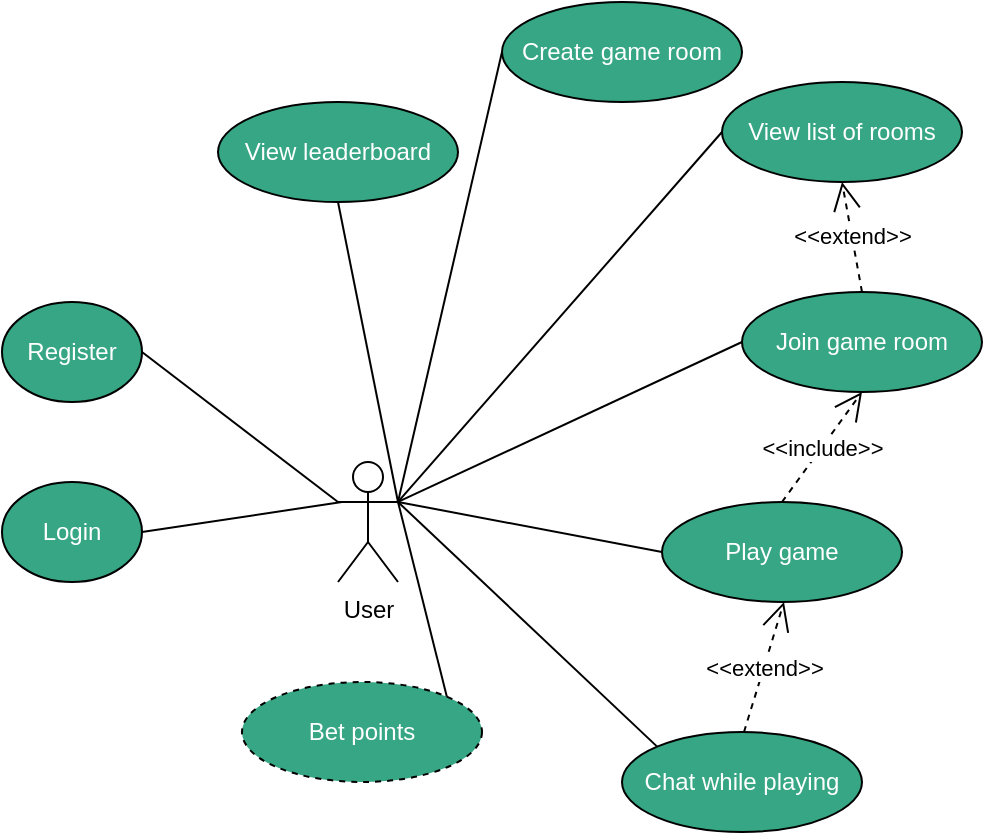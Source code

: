 <mxfile version="11.1.4" type="device"><diagram id="O88XMeDqq2lCSAqmIab2" name="Page-1"><mxGraphModel dx="817" dy="468" grid="1" gridSize="10" guides="1" tooltips="1" connect="1" arrows="1" fold="1" page="1" pageScale="1" pageWidth="827" pageHeight="1169" math="0" shadow="0"><root><mxCell id="0"/><mxCell id="1" parent="0"/><mxCell id="FgoqAd09HjwdvPy26GDK-1" value="User" style="shape=umlActor;verticalLabelPosition=bottom;labelBackgroundColor=#ffffff;verticalAlign=top;html=1;outlineConnect=0;" vertex="1" parent="1"><mxGeometry x="378" y="390" width="30" height="60" as="geometry"/></mxCell><mxCell id="FgoqAd09HjwdvPy26GDK-3" value="Login" style="ellipse;whiteSpace=wrap;html=1;fillColor=#37A684;fontColor=#FFFFFF;" vertex="1" parent="1"><mxGeometry x="210" y="400" width="70" height="50" as="geometry"/></mxCell><mxCell id="FgoqAd09HjwdvPy26GDK-5" value="Register" style="ellipse;whiteSpace=wrap;html=1;fillColor=#37A684;fontColor=#FFFFFF;" vertex="1" parent="1"><mxGeometry x="210" y="310" width="70" height="50" as="geometry"/></mxCell><mxCell id="FgoqAd09HjwdvPy26GDK-6" value="View list of rooms" style="ellipse;whiteSpace=wrap;html=1;fillColor=#37A684;fontColor=#FFFFFF;" vertex="1" parent="1"><mxGeometry x="570" y="200" width="120" height="50" as="geometry"/></mxCell><mxCell id="FgoqAd09HjwdvPy26GDK-8" value="Create game room" style="ellipse;whiteSpace=wrap;html=1;fillColor=#37A684;fontColor=#FFFFFF;" vertex="1" parent="1"><mxGeometry x="460" y="160" width="120" height="50" as="geometry"/></mxCell><mxCell id="FgoqAd09HjwdvPy26GDK-10" value="Join game room" style="ellipse;whiteSpace=wrap;html=1;fillColor=#37A684;fontColor=#FFFFFF;" vertex="1" parent="1"><mxGeometry x="580" y="305" width="120" height="50" as="geometry"/></mxCell><mxCell id="FgoqAd09HjwdvPy26GDK-12" value="Chat while playing" style="ellipse;whiteSpace=wrap;html=1;fillColor=#37A684;fontColor=#FFFFFF;" vertex="1" parent="1"><mxGeometry x="520" y="525" width="120" height="50" as="geometry"/></mxCell><mxCell id="FgoqAd09HjwdvPy26GDK-13" value="View leaderboard" style="ellipse;whiteSpace=wrap;html=1;fontColor=#FFFFFF;fillColor=#37A684;" vertex="1" parent="1"><mxGeometry x="318" y="210" width="120" height="50" as="geometry"/></mxCell><mxCell id="FgoqAd09HjwdvPy26GDK-14" value="Bet points" style="ellipse;whiteSpace=wrap;html=1;dashed=1;fillColor=#37A684;fontColor=#FFFFFF;" vertex="1" parent="1"><mxGeometry x="330" y="500" width="120" height="50" as="geometry"/></mxCell><mxCell id="FgoqAd09HjwdvPy26GDK-15" value="" style="endArrow=none;html=1;entryX=1;entryY=0.5;entryDx=0;entryDy=0;exitX=0;exitY=0.333;exitDx=0;exitDy=0;exitPerimeter=0;" edge="1" parent="1" source="FgoqAd09HjwdvPy26GDK-1" target="FgoqAd09HjwdvPy26GDK-5"><mxGeometry width="50" height="50" relative="1" as="geometry"><mxPoint x="290" y="390" as="sourcePoint"/><mxPoint x="340" y="340" as="targetPoint"/></mxGeometry></mxCell><mxCell id="FgoqAd09HjwdvPy26GDK-16" value="" style="endArrow=none;html=1;entryX=1;entryY=0.5;entryDx=0;entryDy=0;" edge="1" parent="1" target="FgoqAd09HjwdvPy26GDK-3"><mxGeometry width="50" height="50" relative="1" as="geometry"><mxPoint x="380" y="410" as="sourcePoint"/><mxPoint x="350" y="460" as="targetPoint"/></mxGeometry></mxCell><mxCell id="FgoqAd09HjwdvPy26GDK-17" value="" style="endArrow=none;html=1;exitX=1;exitY=0.333;exitDx=0;exitDy=0;exitPerimeter=0;entryX=0;entryY=0.5;entryDx=0;entryDy=0;" edge="1" parent="1" source="FgoqAd09HjwdvPy26GDK-1" target="FgoqAd09HjwdvPy26GDK-6"><mxGeometry width="50" height="50" relative="1" as="geometry"><mxPoint x="400" y="360" as="sourcePoint"/><mxPoint x="450" y="310" as="targetPoint"/></mxGeometry></mxCell><mxCell id="FgoqAd09HjwdvPy26GDK-18" value="" style="endArrow=none;html=1;exitX=1;exitY=0.333;exitDx=0;exitDy=0;exitPerimeter=0;entryX=0;entryY=0.5;entryDx=0;entryDy=0;" edge="1" parent="1" source="FgoqAd09HjwdvPy26GDK-1" target="FgoqAd09HjwdvPy26GDK-8"><mxGeometry width="50" height="50" relative="1" as="geometry"><mxPoint x="410" y="410" as="sourcePoint"/><mxPoint x="740" y="300" as="targetPoint"/></mxGeometry></mxCell><mxCell id="FgoqAd09HjwdvPy26GDK-19" value="" style="endArrow=none;html=1;exitX=1;exitY=0.333;exitDx=0;exitDy=0;exitPerimeter=0;entryX=0;entryY=0.5;entryDx=0;entryDy=0;" edge="1" parent="1" source="FgoqAd09HjwdvPy26GDK-1" target="FgoqAd09HjwdvPy26GDK-10"><mxGeometry width="50" height="50" relative="1" as="geometry"><mxPoint x="450" y="450" as="sourcePoint"/><mxPoint x="500" y="400" as="targetPoint"/></mxGeometry></mxCell><mxCell id="FgoqAd09HjwdvPy26GDK-20" value="" style="endArrow=none;html=1;exitX=1;exitY=0.333;exitDx=0;exitDy=0;exitPerimeter=0;entryX=0;entryY=0;entryDx=0;entryDy=0;" edge="1" parent="1" source="FgoqAd09HjwdvPy26GDK-1" target="FgoqAd09HjwdvPy26GDK-12"><mxGeometry width="50" height="50" relative="1" as="geometry"><mxPoint x="420" y="470" as="sourcePoint"/><mxPoint x="470" y="420" as="targetPoint"/></mxGeometry></mxCell><mxCell id="FgoqAd09HjwdvPy26GDK-21" value="" style="endArrow=none;html=1;entryX=0.5;entryY=1;entryDx=0;entryDy=0;exitX=1;exitY=0.333;exitDx=0;exitDy=0;exitPerimeter=0;" edge="1" parent="1" source="FgoqAd09HjwdvPy26GDK-1" target="FgoqAd09HjwdvPy26GDK-13"><mxGeometry width="50" height="50" relative="1" as="geometry"><mxPoint x="410" y="390" as="sourcePoint"/><mxPoint x="420" y="310" as="targetPoint"/></mxGeometry></mxCell><mxCell id="FgoqAd09HjwdvPy26GDK-22" value="" style="endArrow=none;html=1;entryX=1;entryY=0.333;entryDx=0;entryDy=0;entryPerimeter=0;exitX=1;exitY=0;exitDx=0;exitDy=0;" edge="1" parent="1" source="FgoqAd09HjwdvPy26GDK-14" target="FgoqAd09HjwdvPy26GDK-1"><mxGeometry width="50" height="50" relative="1" as="geometry"><mxPoint x="420" y="500" as="sourcePoint"/><mxPoint x="470" y="450" as="targetPoint"/></mxGeometry></mxCell><mxCell id="FgoqAd09HjwdvPy26GDK-23" value="Play game" style="ellipse;whiteSpace=wrap;html=1;fillColor=#37A684;fontColor=#FFFFFF;" vertex="1" parent="1"><mxGeometry x="540" y="410" width="120" height="50" as="geometry"/></mxCell><mxCell id="FgoqAd09HjwdvPy26GDK-24" value="" style="endArrow=none;html=1;fontColor=#FFFFFF;exitX=1;exitY=0.333;exitDx=0;exitDy=0;exitPerimeter=0;entryX=0;entryY=0.5;entryDx=0;entryDy=0;" edge="1" parent="1" source="FgoqAd09HjwdvPy26GDK-1" target="FgoqAd09HjwdvPy26GDK-23"><mxGeometry width="50" height="50" relative="1" as="geometry"><mxPoint x="410" y="410" as="sourcePoint"/><mxPoint x="520" y="410" as="targetPoint"/></mxGeometry></mxCell><mxCell id="FgoqAd09HjwdvPy26GDK-26" value="&amp;lt;&amp;lt;extend&amp;gt;&amp;gt;" style="endArrow=open;endSize=12;dashed=1;html=1;fontColor=#000000;exitX=0.5;exitY=0;exitDx=0;exitDy=0;entryX=0.5;entryY=1;entryDx=0;entryDy=0;" edge="1" parent="1"><mxGeometry width="160" relative="1" as="geometry"><mxPoint x="581" y="525" as="sourcePoint"/><mxPoint x="601" y="460" as="targetPoint"/></mxGeometry></mxCell><mxCell id="FgoqAd09HjwdvPy26GDK-27" value="&amp;lt;&amp;lt;extend&amp;gt;&amp;gt;" style="endArrow=open;endSize=12;dashed=1;html=1;fontColor=#000000;exitX=0.5;exitY=0;exitDx=0;exitDy=0;entryX=0.5;entryY=1;entryDx=0;entryDy=0;" edge="1" parent="1" source="FgoqAd09HjwdvPy26GDK-10" target="FgoqAd09HjwdvPy26GDK-6"><mxGeometry width="160" relative="1" as="geometry"><mxPoint x="630" y="310" as="sourcePoint"/><mxPoint x="790" y="310" as="targetPoint"/></mxGeometry></mxCell><mxCell id="FgoqAd09HjwdvPy26GDK-28" value="&amp;lt;&amp;lt;include&amp;gt;&amp;gt;" style="endArrow=open;endSize=12;dashed=1;html=1;fontColor=#000000;exitX=0.5;exitY=0;exitDx=0;exitDy=0;entryX=0.5;entryY=1;entryDx=0;entryDy=0;" edge="1" parent="1" source="FgoqAd09HjwdvPy26GDK-23" target="FgoqAd09HjwdvPy26GDK-10"><mxGeometry width="160" relative="1" as="geometry"><mxPoint x="630" y="390" as="sourcePoint"/><mxPoint x="790" y="390" as="targetPoint"/></mxGeometry></mxCell></root></mxGraphModel></diagram></mxfile>